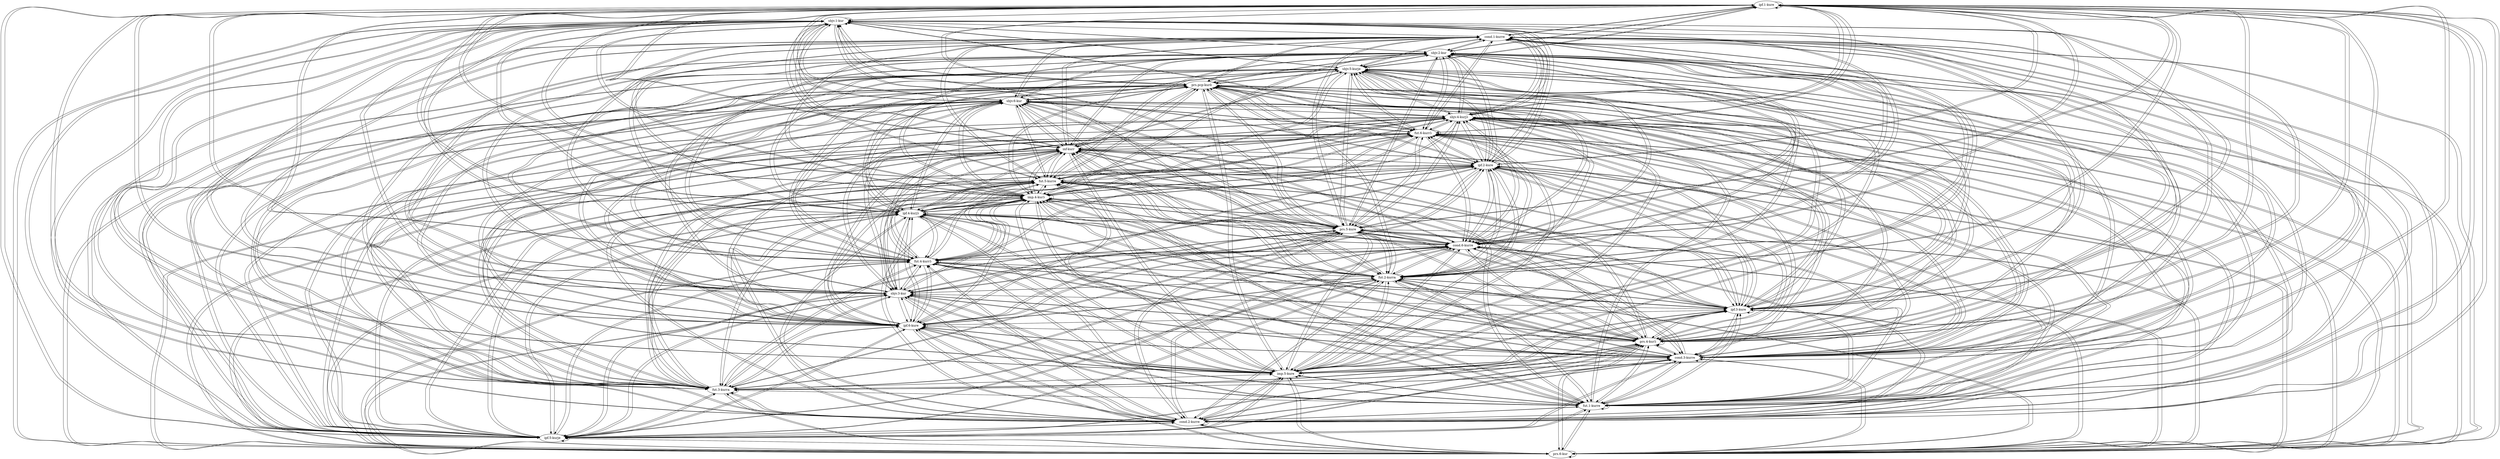 digraph  {
	node [label="\N"];
	"ipf.1-kurE"	 [cell="ipf.1",
		label="ipf.1-kure",
		tense=ipf,
		weight=1.0];
	"ipf.1-kurE" -> "ipf.1-kurE"	 [weight=1.0];
	"sbjv.1-kur"	 [cell="sbjv.1",
		label="sbjv.1-kur",
		tense=sbjv,
		weight=1.0];
	"ipf.1-kurE" -> "sbjv.1-kur"	 [weight=1.0];
	"prs.6-kur"	 [cell="prs.6",
		label="prs.6-kur",
		tense=prs,
		weight=1.0];
	"ipf.1-kurE" -> "prs.6-kur"	 [weight=1.0];
	"ipf.5-kurjE"	 [cell="ipf.5",
		label="ipf.5-kurje",
		tense=ipf,
		weight=1.0];
	"ipf.1-kurE" -> "ipf.5-kurjE"	 [weight=1.0];
	"cond.2-kurrE"	 [cell="cond.2",
		label="cond.2-kurre",
		tense=cond,
		weight=1.0];
	"ipf.1-kurE" -> "cond.2-kurrE"	 [weight=0.0];
	"fut.1-kurrE"	 [cell="fut.1",
		label="fut.1-kurre",
		tense=fut,
		weight=1.0];
	"ipf.1-kurE" -> "fut.1-kurrE"	 [weight=0.0];
	"fut.3-kurra"	 [cell="fut.3",
		label="fut.3-kurra",
		tense=fut,
		weight=1.0];
	"ipf.1-kurE" -> "fut.3-kurra"	 [weight=0.0];
	"imp.5-kurE"	 [cell="imp.5",
		label="imp.5-kure",
		tense=imp,
		weight=1.0];
	"ipf.1-kurE" -> "imp.5-kurE"	 [weight=1.0];
	"cond.3-kurrE"	 [cell="cond.3",
		label="cond.3-kurre",
		tense=cond,
		weight=1.0];
	"ipf.1-kurE" -> "cond.3-kurrE"	 [weight=0.0];
	"prs.4-kurô"	 [cell="prs.4",
		label="prs.4-kurɔ̃",
		tense=prs,
		weight=1.0];
	"ipf.1-kurE" -> "prs.4-kurô"	 [weight=1.0];
	"ipf.6-kurE"	 [cell="ipf.6",
		label="ipf.6-kure",
		tense=ipf,
		weight=1.0];
	"ipf.1-kurE" -> "ipf.6-kurE"	 [weight=1.0];
	"ipf.3-kurE"	 [cell="ipf.3",
		label="ipf.3-kure",
		tense=ipf,
		weight=1.0];
	"ipf.1-kurE" -> "ipf.3-kurE"	 [weight=1.0];
	"sbjv.3-kur"	 [cell="sbjv.3",
		label="sbjv.3-kur",
		tense=sbjv,
		weight=1.0];
	"ipf.1-kurE" -> "sbjv.3-kur"	 [weight=1.0];
	"fut.2-kurra"	 [cell="fut.2",
		label="fut.2-kurra",
		tense=fut,
		weight=1.0];
	"ipf.1-kurE" -> "fut.2-kurra"	 [weight=0.0];
	"fut.4-kurrô"	 [cell="fut.4",
		label="fut.4-kurrɔ̃",
		tense=fut,
		weight=1.0];
	"ipf.1-kurE" -> "fut.4-kurrô"	 [weight=0.0];
	"cond.6-kurrE"	 [cell="cond.6",
		label="cond.6-kurre",
		tense=cond,
		weight=1.0];
	"ipf.1-kurE" -> "cond.6-kurrE"	 [weight=0.0];
	"prs.5-kurE"	 [cell="prs.5",
		label="prs.5-kure",
		tense=prs,
		weight=1.0];
	"ipf.1-kurE" -> "prs.5-kurE"	 [weight=1.0];
	"ipf.4-kurjô"	 [cell="ipf.4",
		label="ipf.4-kurjɔ̃",
		tense=ipf,
		weight=1.0];
	"ipf.1-kurE" -> "ipf.4-kurjô"	 [weight=1.0];
	"imp.4-kurô"	 [cell="imp.4",
		label="imp.4-kurɔ̃",
		tense=imp,
		weight=1.0];
	"ipf.1-kurE" -> "imp.4-kurô"	 [weight=1.0];
	"fut.5-kurrE"	 [cell="fut.5",
		label="fut.5-kurre",
		tense=fut,
		weight=1.0];
	"ipf.1-kurE" -> "fut.5-kurrE"	 [weight=0.0];
	"ipf.2-kurE"	 [cell="ipf.2",
		label="ipf.2-kure",
		tense=ipf,
		weight=1.0];
	"ipf.1-kurE" -> "ipf.2-kurE"	 [weight=1.0];
	"inf-kurr"	 [cell=inf,
		label="inf-kurr",
		tense=inf,
		weight=1.0];
	"ipf.1-kurE" -> "inf-kurr"	 [weight=0.03];
	"fut.6-kurrô"	 [cell="fut.6",
		label="fut.6-kurrɔ̃",
		tense=fut,
		weight=1.0];
	"ipf.1-kurE" -> "fut.6-kurrô"	 [weight=0.0];
	"sbjv.4-kurjô"	 [cell="sbjv.4",
		label="sbjv.4-kurjɔ̃",
		tense=sbjv,
		weight=1.0];
	"ipf.1-kurE" -> "sbjv.4-kurjô"	 [weight=1.0];
	"sbjv.6-kur"	 [cell="sbjv.6",
		label="sbjv.6-kur",
		tense=sbjv,
		weight=1.0];
	"ipf.1-kurE" -> "sbjv.6-kur"	 [weight=1.0];
	"prs.pcp-kurâ"	 [cell="prs.pcp",
		label="prs.pcp-kurɑ̃",
		tense="prs.pcp",
		weight=1.0];
	"ipf.1-kurE" -> "prs.pcp-kurâ"	 [weight=1.0];
	"sbjv.5-kurjE"	 [cell="sbjv.5",
		label="sbjv.5-kurje",
		tense=sbjv,
		weight=1.0];
	"ipf.1-kurE" -> "sbjv.5-kurjE"	 [weight=1.0];
	"sbjv.2-kur"	 [cell="sbjv.2",
		label="sbjv.2-kur",
		tense=sbjv,
		weight=1.0];
	"ipf.1-kurE" -> "sbjv.2-kur"	 [weight=1.0];
	"cond.1-kurrE"	 [cell="cond.1",
		label="cond.1-kurre",
		tense=cond,
		weight=1.0];
	"ipf.1-kurE" -> "cond.1-kurrE"	 [weight=0.0];
	"sbjv.1-kur" -> "ipf.1-kurE"	 [weight=1.0];
	"sbjv.1-kur" -> "sbjv.1-kur"	 [weight=1.0];
	"sbjv.1-kur" -> "prs.6-kur"	 [weight=1.0];
	"sbjv.1-kur" -> "ipf.5-kurjE"	 [weight=1.0];
	"sbjv.1-kur" -> "cond.2-kurrE"	 [weight=0.0];
	"sbjv.1-kur" -> "fut.1-kurrE"	 [weight=0.0];
	"sbjv.1-kur" -> "fut.3-kurra"	 [weight=0.0];
	"sbjv.1-kur" -> "imp.5-kurE"	 [weight=1.0];
	"sbjv.1-kur" -> "cond.3-kurrE"	 [weight=0.0];
	"sbjv.1-kur" -> "prs.4-kurô"	 [weight=1.0];
	"sbjv.1-kur" -> "ipf.6-kurE"	 [weight=1.0];
	"sbjv.1-kur" -> "ipf.3-kurE"	 [weight=1.0];
	"sbjv.1-kur" -> "sbjv.3-kur"	 [weight=1.0];
	"sbjv.1-kur" -> "fut.2-kurra"	 [weight=0.0];
	"sbjv.1-kur" -> "fut.4-kurrô"	 [weight=0.0];
	"sbjv.1-kur" -> "cond.6-kurrE"	 [weight=0.0];
	"sbjv.1-kur" -> "prs.5-kurE"	 [weight=1.0];
	"sbjv.1-kur" -> "ipf.4-kurjô"	 [weight=1.0];
	"sbjv.1-kur" -> "imp.4-kurô"	 [weight=1.0];
	"sbjv.1-kur" -> "fut.5-kurrE"	 [weight=0.0];
	"sbjv.1-kur" -> "ipf.2-kurE"	 [weight=1.0];
	"sbjv.1-kur" -> "inf-kurr"	 [weight=0.03];
	"sbjv.1-kur" -> "fut.6-kurrô"	 [weight=0.0];
	"sbjv.1-kur" -> "sbjv.4-kurjô"	 [weight=1.0];
	"sbjv.1-kur" -> "sbjv.6-kur"	 [weight=1.0];
	"sbjv.1-kur" -> "prs.pcp-kurâ"	 [weight=1.0];
	"sbjv.1-kur" -> "sbjv.5-kurjE"	 [weight=1.0];
	"sbjv.1-kur" -> "sbjv.2-kur"	 [weight=1.0];
	"sbjv.1-kur" -> "cond.1-kurrE"	 [weight=0.0];
	"prs.6-kur" -> "ipf.1-kurE"	 [weight=1.0];
	"prs.6-kur" -> "sbjv.1-kur"	 [weight=1.0];
	"prs.6-kur" -> "prs.6-kur"	 [weight=1.0];
	"prs.6-kur" -> "ipf.5-kurjE"	 [weight=1.0];
	"prs.6-kur" -> "cond.2-kurrE"	 [weight=0.0];
	"prs.6-kur" -> "fut.1-kurrE"	 [weight=0.0];
	"prs.6-kur" -> "fut.3-kurra"	 [weight=0.0];
	"prs.6-kur" -> "imp.5-kurE"	 [weight=1.0];
	"prs.6-kur" -> "cond.3-kurrE"	 [weight=0.0];
	"prs.6-kur" -> "prs.4-kurô"	 [weight=1.0];
	"prs.6-kur" -> "ipf.6-kurE"	 [weight=1.0];
	"prs.6-kur" -> "ipf.3-kurE"	 [weight=1.0];
	"prs.6-kur" -> "sbjv.3-kur"	 [weight=1.0];
	"prs.6-kur" -> "fut.2-kurra"	 [weight=0.0];
	"prs.6-kur" -> "fut.4-kurrô"	 [weight=0.0];
	"prs.6-kur" -> "cond.6-kurrE"	 [weight=0.0];
	"prs.6-kur" -> "prs.5-kurE"	 [weight=1.0];
	"prs.6-kur" -> "ipf.4-kurjô"	 [weight=1.0];
	"prs.6-kur" -> "imp.4-kurô"	 [weight=1.0];
	"prs.6-kur" -> "fut.5-kurrE"	 [weight=0.0];
	"prs.6-kur" -> "ipf.2-kurE"	 [weight=1.0];
	"prs.6-kur" -> "inf-kurr"	 [weight=0.03];
	"prs.6-kur" -> "fut.6-kurrô"	 [weight=0.0];
	"prs.6-kur" -> "sbjv.4-kurjô"	 [weight=1.0];
	"prs.6-kur" -> "sbjv.6-kur"	 [weight=1.0];
	"prs.6-kur" -> "prs.pcp-kurâ"	 [weight=1.0];
	"prs.6-kur" -> "sbjv.5-kurjE"	 [weight=1.0];
	"prs.6-kur" -> "sbjv.2-kur"	 [weight=1.0];
	"prs.6-kur" -> "cond.1-kurrE"	 [weight=0.0];
	"ipf.5-kurjE" -> "ipf.1-kurE"	 [weight=0.92];
	"ipf.5-kurjE" -> "sbjv.1-kur"	 [weight=0.95];
	"ipf.5-kurjE" -> "prs.6-kur"	 [weight=0.83];
	"ipf.5-kurjE" -> "ipf.5-kurjE"	 [weight=1.0];
	"ipf.5-kurjE" -> "cond.2-kurrE"	 [weight=0.0];
	"ipf.5-kurjE" -> "fut.1-kurrE"	 [weight=0.0];
	"ipf.5-kurjE" -> "fut.3-kurra"	 [weight=0.0];
	"ipf.5-kurjE" -> "imp.5-kurE"	 [weight=0.92];
	"ipf.5-kurjE" -> "cond.3-kurrE"	 [weight=0.0];
	"ipf.5-kurjE" -> "prs.4-kurô"	 [weight=0.92];
	"ipf.5-kurjE" -> "ipf.6-kurE"	 [weight=0.92];
	"ipf.5-kurjE" -> "ipf.3-kurE"	 [weight=0.92];
	"ipf.5-kurjE" -> "sbjv.3-kur"	 [weight=0.95];
	"ipf.5-kurjE" -> "fut.2-kurra"	 [weight=0.0];
	"ipf.5-kurjE" -> "fut.4-kurrô"	 [weight=0.0];
	"ipf.5-kurjE" -> "cond.6-kurrE"	 [weight=0.0];
	"ipf.5-kurjE" -> "prs.5-kurE"	 [weight=0.92];
	"ipf.5-kurjE" -> "ipf.4-kurjô"	 [weight=1.0];
	"ipf.5-kurjE" -> "imp.4-kurô"	 [weight=0.92];
	"ipf.5-kurjE" -> "fut.5-kurrE"	 [weight=0.0];
	"ipf.5-kurjE" -> "ipf.2-kurE"	 [weight=0.92];
	"ipf.5-kurjE" -> "inf-kurr"	 [weight=0.04];
	"ipf.5-kurjE" -> "fut.6-kurrô"	 [weight=0.0];
	"ipf.5-kurjE" -> "sbjv.4-kurjô"	 [weight=1.0];
	"ipf.5-kurjE" -> "sbjv.6-kur"	 [weight=0.95];
	"ipf.5-kurjE" -> "prs.pcp-kurâ"	 [weight=0.92];
	"ipf.5-kurjE" -> "sbjv.5-kurjE"	 [weight=1.0];
	"ipf.5-kurjE" -> "sbjv.2-kur"	 [weight=0.95];
	"ipf.5-kurjE" -> "cond.1-kurrE"	 [weight=0.0];
	"cond.2-kurrE" -> "ipf.1-kurE"	 [weight=1.0];
	"cond.2-kurrE" -> "sbjv.1-kur"	 [weight=1.0];
	"cond.2-kurrE" -> "prs.6-kur"	 [weight=1.0];
	"cond.2-kurrE" -> "ipf.5-kurjE"	 [weight=1.0];
	"cond.2-kurrE" -> "cond.2-kurrE"	 [weight=1.0];
	"cond.2-kurrE" -> "fut.1-kurrE"	 [weight=1.0];
	"cond.2-kurrE" -> "fut.3-kurra"	 [weight=1.0];
	"cond.2-kurrE" -> "imp.5-kurE"	 [weight=1.0];
	"cond.2-kurrE" -> "cond.3-kurrE"	 [weight=1.0];
	"cond.2-kurrE" -> "prs.4-kurô"	 [weight=1.0];
	"cond.2-kurrE" -> "ipf.6-kurE"	 [weight=1.0];
	"cond.2-kurrE" -> "ipf.3-kurE"	 [weight=1.0];
	"cond.2-kurrE" -> "sbjv.3-kur"	 [weight=1.0];
	"cond.2-kurrE" -> "fut.2-kurra"	 [weight=1.0];
	"cond.2-kurrE" -> "fut.4-kurrô"	 [weight=1.0];
	"cond.2-kurrE" -> "cond.6-kurrE"	 [weight=1.0];
	"cond.2-kurrE" -> "prs.5-kurE"	 [weight=1.0];
	"cond.2-kurrE" -> "ipf.4-kurjô"	 [weight=1.0];
	"cond.2-kurrE" -> "imp.4-kurô"	 [weight=1.0];
	"cond.2-kurrE" -> "fut.5-kurrE"	 [weight=1.0];
	"cond.2-kurrE" -> "ipf.2-kurE"	 [weight=1.0];
	"cond.2-kurrE" -> "inf-kurr"	 [weight=1.0];
	"cond.2-kurrE" -> "fut.6-kurrô"	 [weight=1.0];
	"cond.2-kurrE" -> "sbjv.4-kurjô"	 [weight=1.0];
	"cond.2-kurrE" -> "sbjv.6-kur"	 [weight=1.0];
	"cond.2-kurrE" -> "prs.pcp-kurâ"	 [weight=1.0];
	"cond.2-kurrE" -> "sbjv.5-kurjE"	 [weight=1.0];
	"cond.2-kurrE" -> "sbjv.2-kur"	 [weight=1.0];
	"cond.2-kurrE" -> "cond.1-kurrE"	 [weight=1.0];
	"fut.1-kurrE" -> "ipf.1-kurE"	 [weight=1.0];
	"fut.1-kurrE" -> "sbjv.1-kur"	 [weight=1.0];
	"fut.1-kurrE" -> "prs.6-kur"	 [weight=1.0];
	"fut.1-kurrE" -> "ipf.5-kurjE"	 [weight=1.0];
	"fut.1-kurrE" -> "cond.2-kurrE"	 [weight=1.0];
	"fut.1-kurrE" -> "fut.1-kurrE"	 [weight=1.0];
	"fut.1-kurrE" -> "fut.3-kurra"	 [weight=1.0];
	"fut.1-kurrE" -> "imp.5-kurE"	 [weight=1.0];
	"fut.1-kurrE" -> "cond.3-kurrE"	 [weight=1.0];
	"fut.1-kurrE" -> "prs.4-kurô"	 [weight=1.0];
	"fut.1-kurrE" -> "ipf.6-kurE"	 [weight=1.0];
	"fut.1-kurrE" -> "ipf.3-kurE"	 [weight=1.0];
	"fut.1-kurrE" -> "sbjv.3-kur"	 [weight=1.0];
	"fut.1-kurrE" -> "fut.2-kurra"	 [weight=1.0];
	"fut.1-kurrE" -> "fut.4-kurrô"	 [weight=1.0];
	"fut.1-kurrE" -> "cond.6-kurrE"	 [weight=1.0];
	"fut.1-kurrE" -> "prs.5-kurE"	 [weight=1.0];
	"fut.1-kurrE" -> "ipf.4-kurjô"	 [weight=1.0];
	"fut.1-kurrE" -> "imp.4-kurô"	 [weight=1.0];
	"fut.1-kurrE" -> "fut.5-kurrE"	 [weight=1.0];
	"fut.1-kurrE" -> "ipf.2-kurE"	 [weight=1.0];
	"fut.1-kurrE" -> "inf-kurr"	 [weight=1.0];
	"fut.1-kurrE" -> "fut.6-kurrô"	 [weight=1.0];
	"fut.1-kurrE" -> "sbjv.4-kurjô"	 [weight=1.0];
	"fut.1-kurrE" -> "sbjv.6-kur"	 [weight=1.0];
	"fut.1-kurrE" -> "prs.pcp-kurâ"	 [weight=1.0];
	"fut.1-kurrE" -> "sbjv.5-kurjE"	 [weight=1.0];
	"fut.1-kurrE" -> "sbjv.2-kur"	 [weight=1.0];
	"fut.1-kurrE" -> "cond.1-kurrE"	 [weight=1.0];
	"fut.3-kurra" -> "ipf.1-kurE"	 [weight=1.0];
	"fut.3-kurra" -> "sbjv.1-kur"	 [weight=1.0];
	"fut.3-kurra" -> "prs.6-kur"	 [weight=1.0];
	"fut.3-kurra" -> "ipf.5-kurjE"	 [weight=1.0];
	"fut.3-kurra" -> "cond.2-kurrE"	 [weight=1.0];
	"fut.3-kurra" -> "fut.1-kurrE"	 [weight=1.0];
	"fut.3-kurra" -> "fut.3-kurra"	 [weight=1.0];
	"fut.3-kurra" -> "imp.5-kurE"	 [weight=1.0];
	"fut.3-kurra" -> "cond.3-kurrE"	 [weight=1.0];
	"fut.3-kurra" -> "prs.4-kurô"	 [weight=1.0];
	"fut.3-kurra" -> "ipf.6-kurE"	 [weight=1.0];
	"fut.3-kurra" -> "ipf.3-kurE"	 [weight=1.0];
	"fut.3-kurra" -> "sbjv.3-kur"	 [weight=1.0];
	"fut.3-kurra" -> "fut.2-kurra"	 [weight=1.0];
	"fut.3-kurra" -> "fut.4-kurrô"	 [weight=1.0];
	"fut.3-kurra" -> "cond.6-kurrE"	 [weight=1.0];
	"fut.3-kurra" -> "prs.5-kurE"	 [weight=1.0];
	"fut.3-kurra" -> "ipf.4-kurjô"	 [weight=1.0];
	"fut.3-kurra" -> "imp.4-kurô"	 [weight=1.0];
	"fut.3-kurra" -> "fut.5-kurrE"	 [weight=1.0];
	"fut.3-kurra" -> "ipf.2-kurE"	 [weight=1.0];
	"fut.3-kurra" -> "inf-kurr"	 [weight=1.0];
	"fut.3-kurra" -> "fut.6-kurrô"	 [weight=1.0];
	"fut.3-kurra" -> "sbjv.4-kurjô"	 [weight=1.0];
	"fut.3-kurra" -> "sbjv.6-kur"	 [weight=1.0];
	"fut.3-kurra" -> "prs.pcp-kurâ"	 [weight=1.0];
	"fut.3-kurra" -> "sbjv.5-kurjE"	 [weight=1.0];
	"fut.3-kurra" -> "sbjv.2-kur"	 [weight=1.0];
	"fut.3-kurra" -> "cond.1-kurrE"	 [weight=1.0];
	"imp.5-kurE" -> "ipf.1-kurE"	 [weight=1.0];
	"imp.5-kurE" -> "sbjv.1-kur"	 [weight=1.0];
	"imp.5-kurE" -> "prs.6-kur"	 [weight=1.0];
	"imp.5-kurE" -> "ipf.5-kurjE"	 [weight=1.0];
	"imp.5-kurE" -> "cond.2-kurrE"	 [weight=0.0];
	"imp.5-kurE" -> "fut.1-kurrE"	 [weight=0.0];
	"imp.5-kurE" -> "fut.3-kurra"	 [weight=0.0];
	"imp.5-kurE" -> "imp.5-kurE"	 [weight=1.0];
	"imp.5-kurE" -> "cond.3-kurrE"	 [weight=0.0];
	"imp.5-kurE" -> "prs.4-kurô"	 [weight=1.0];
	"imp.5-kurE" -> "ipf.6-kurE"	 [weight=1.0];
	"imp.5-kurE" -> "ipf.3-kurE"	 [weight=1.0];
	"imp.5-kurE" -> "sbjv.3-kur"	 [weight=1.0];
	"imp.5-kurE" -> "fut.2-kurra"	 [weight=0.0];
	"imp.5-kurE" -> "fut.4-kurrô"	 [weight=0.0];
	"imp.5-kurE" -> "cond.6-kurrE"	 [weight=0.0];
	"imp.5-kurE" -> "prs.5-kurE"	 [weight=1.0];
	"imp.5-kurE" -> "ipf.4-kurjô"	 [weight=1.0];
	"imp.5-kurE" -> "imp.4-kurô"	 [weight=1.0];
	"imp.5-kurE" -> "fut.5-kurrE"	 [weight=0.0];
	"imp.5-kurE" -> "ipf.2-kurE"	 [weight=1.0];
	"imp.5-kurE" -> "inf-kurr"	 [weight=0.04];
	"imp.5-kurE" -> "fut.6-kurrô"	 [weight=0.0];
	"imp.5-kurE" -> "sbjv.4-kurjô"	 [weight=1.0];
	"imp.5-kurE" -> "sbjv.6-kur"	 [weight=1.0];
	"imp.5-kurE" -> "prs.pcp-kurâ"	 [weight=1.0];
	"imp.5-kurE" -> "sbjv.5-kurjE"	 [weight=1.0];
	"imp.5-kurE" -> "sbjv.2-kur"	 [weight=1.0];
	"imp.5-kurE" -> "cond.1-kurrE"	 [weight=0.0];
	"cond.3-kurrE" -> "ipf.1-kurE"	 [weight=1.0];
	"cond.3-kurrE" -> "sbjv.1-kur"	 [weight=1.0];
	"cond.3-kurrE" -> "prs.6-kur"	 [weight=1.0];
	"cond.3-kurrE" -> "ipf.5-kurjE"	 [weight=1.0];
	"cond.3-kurrE" -> "cond.2-kurrE"	 [weight=1.0];
	"cond.3-kurrE" -> "fut.1-kurrE"	 [weight=1.0];
	"cond.3-kurrE" -> "fut.3-kurra"	 [weight=1.0];
	"cond.3-kurrE" -> "imp.5-kurE"	 [weight=1.0];
	"cond.3-kurrE" -> "cond.3-kurrE"	 [weight=1.0];
	"cond.3-kurrE" -> "prs.4-kurô"	 [weight=1.0];
	"cond.3-kurrE" -> "ipf.6-kurE"	 [weight=1.0];
	"cond.3-kurrE" -> "ipf.3-kurE"	 [weight=1.0];
	"cond.3-kurrE" -> "sbjv.3-kur"	 [weight=1.0];
	"cond.3-kurrE" -> "fut.2-kurra"	 [weight=1.0];
	"cond.3-kurrE" -> "fut.4-kurrô"	 [weight=1.0];
	"cond.3-kurrE" -> "cond.6-kurrE"	 [weight=1.0];
	"cond.3-kurrE" -> "prs.5-kurE"	 [weight=1.0];
	"cond.3-kurrE" -> "ipf.4-kurjô"	 [weight=1.0];
	"cond.3-kurrE" -> "imp.4-kurô"	 [weight=1.0];
	"cond.3-kurrE" -> "fut.5-kurrE"	 [weight=1.0];
	"cond.3-kurrE" -> "ipf.2-kurE"	 [weight=1.0];
	"cond.3-kurrE" -> "inf-kurr"	 [weight=1.0];
	"cond.3-kurrE" -> "fut.6-kurrô"	 [weight=1.0];
	"cond.3-kurrE" -> "sbjv.4-kurjô"	 [weight=1.0];
	"cond.3-kurrE" -> "sbjv.6-kur"	 [weight=1.0];
	"cond.3-kurrE" -> "prs.pcp-kurâ"	 [weight=1.0];
	"cond.3-kurrE" -> "sbjv.5-kurjE"	 [weight=1.0];
	"cond.3-kurrE" -> "sbjv.2-kur"	 [weight=1.0];
	"cond.3-kurrE" -> "cond.1-kurrE"	 [weight=1.0];
	"prs.4-kurô" -> "ipf.1-kurE"	 [weight=1.0];
	"prs.4-kurô" -> "sbjv.1-kur"	 [weight=1.0];
	"prs.4-kurô" -> "prs.6-kur"	 [weight=1.0];
	"prs.4-kurô" -> "ipf.5-kurjE"	 [weight=1.0];
	"prs.4-kurô" -> "cond.2-kurrE"	 [weight=0.0];
	"prs.4-kurô" -> "fut.1-kurrE"	 [weight=0.0];
	"prs.4-kurô" -> "fut.3-kurra"	 [weight=0.0];
	"prs.4-kurô" -> "imp.5-kurE"	 [weight=1.0];
	"prs.4-kurô" -> "cond.3-kurrE"	 [weight=0.0];
	"prs.4-kurô" -> "prs.4-kurô"	 [weight=1.0];
	"prs.4-kurô" -> "ipf.6-kurE"	 [weight=1.0];
	"prs.4-kurô" -> "ipf.3-kurE"	 [weight=1.0];
	"prs.4-kurô" -> "sbjv.3-kur"	 [weight=1.0];
	"prs.4-kurô" -> "fut.2-kurra"	 [weight=0.0];
	"prs.4-kurô" -> "fut.4-kurrô"	 [weight=0.0];
	"prs.4-kurô" -> "cond.6-kurrE"	 [weight=0.0];
	"prs.4-kurô" -> "prs.5-kurE"	 [weight=1.0];
	"prs.4-kurô" -> "ipf.4-kurjô"	 [weight=1.0];
	"prs.4-kurô" -> "imp.4-kurô"	 [weight=1.0];
	"prs.4-kurô" -> "fut.5-kurrE"	 [weight=0.0];
	"prs.4-kurô" -> "ipf.2-kurE"	 [weight=1.0];
	"prs.4-kurô" -> "inf-kurr"	 [weight=0.04];
	"prs.4-kurô" -> "fut.6-kurrô"	 [weight=0.0];
	"prs.4-kurô" -> "sbjv.4-kurjô"	 [weight=1.0];
	"prs.4-kurô" -> "sbjv.6-kur"	 [weight=1.0];
	"prs.4-kurô" -> "prs.pcp-kurâ"	 [weight=1.0];
	"prs.4-kurô" -> "sbjv.5-kurjE"	 [weight=1.0];
	"prs.4-kurô" -> "sbjv.2-kur"	 [weight=1.0];
	"prs.4-kurô" -> "cond.1-kurrE"	 [weight=0.0];
	"ipf.6-kurE" -> "ipf.1-kurE"	 [weight=1.0];
	"ipf.6-kurE" -> "sbjv.1-kur"	 [weight=1.0];
	"ipf.6-kurE" -> "prs.6-kur"	 [weight=1.0];
	"ipf.6-kurE" -> "ipf.5-kurjE"	 [weight=1.0];
	"ipf.6-kurE" -> "cond.2-kurrE"	 [weight=0.0];
	"ipf.6-kurE" -> "fut.1-kurrE"	 [weight=0.0];
	"ipf.6-kurE" -> "fut.3-kurra"	 [weight=0.0];
	"ipf.6-kurE" -> "imp.5-kurE"	 [weight=1.0];
	"ipf.6-kurE" -> "cond.3-kurrE"	 [weight=0.0];
	"ipf.6-kurE" -> "prs.4-kurô"	 [weight=1.0];
	"ipf.6-kurE" -> "ipf.6-kurE"	 [weight=1.0];
	"ipf.6-kurE" -> "ipf.3-kurE"	 [weight=1.0];
	"ipf.6-kurE" -> "sbjv.3-kur"	 [weight=1.0];
	"ipf.6-kurE" -> "fut.2-kurra"	 [weight=0.0];
	"ipf.6-kurE" -> "fut.4-kurrô"	 [weight=0.0];
	"ipf.6-kurE" -> "cond.6-kurrE"	 [weight=0.0];
	"ipf.6-kurE" -> "prs.5-kurE"	 [weight=1.0];
	"ipf.6-kurE" -> "ipf.4-kurjô"	 [weight=1.0];
	"ipf.6-kurE" -> "imp.4-kurô"	 [weight=1.0];
	"ipf.6-kurE" -> "fut.5-kurrE"	 [weight=0.0];
	"ipf.6-kurE" -> "ipf.2-kurE"	 [weight=1.0];
	"ipf.6-kurE" -> "inf-kurr"	 [weight=0.03];
	"ipf.6-kurE" -> "fut.6-kurrô"	 [weight=0.0];
	"ipf.6-kurE" -> "sbjv.4-kurjô"	 [weight=1.0];
	"ipf.6-kurE" -> "sbjv.6-kur"	 [weight=1.0];
	"ipf.6-kurE" -> "prs.pcp-kurâ"	 [weight=1.0];
	"ipf.6-kurE" -> "sbjv.5-kurjE"	 [weight=1.0];
	"ipf.6-kurE" -> "sbjv.2-kur"	 [weight=1.0];
	"ipf.6-kurE" -> "cond.1-kurrE"	 [weight=0.0];
	"ipf.3-kurE" -> "ipf.1-kurE"	 [weight=1.0];
	"ipf.3-kurE" -> "sbjv.1-kur"	 [weight=1.0];
	"ipf.3-kurE" -> "prs.6-kur"	 [weight=1.0];
	"ipf.3-kurE" -> "ipf.5-kurjE"	 [weight=1.0];
	"ipf.3-kurE" -> "cond.2-kurrE"	 [weight=0.0];
	"ipf.3-kurE" -> "fut.1-kurrE"	 [weight=0.0];
	"ipf.3-kurE" -> "fut.3-kurra"	 [weight=0.0];
	"ipf.3-kurE" -> "imp.5-kurE"	 [weight=1.0];
	"ipf.3-kurE" -> "cond.3-kurrE"	 [weight=0.0];
	"ipf.3-kurE" -> "prs.4-kurô"	 [weight=1.0];
	"ipf.3-kurE" -> "ipf.6-kurE"	 [weight=1.0];
	"ipf.3-kurE" -> "ipf.3-kurE"	 [weight=1.0];
	"ipf.3-kurE" -> "sbjv.3-kur"	 [weight=1.0];
	"ipf.3-kurE" -> "fut.2-kurra"	 [weight=0.0];
	"ipf.3-kurE" -> "fut.4-kurrô"	 [weight=0.0];
	"ipf.3-kurE" -> "cond.6-kurrE"	 [weight=0.0];
	"ipf.3-kurE" -> "prs.5-kurE"	 [weight=1.0];
	"ipf.3-kurE" -> "ipf.4-kurjô"	 [weight=1.0];
	"ipf.3-kurE" -> "imp.4-kurô"	 [weight=1.0];
	"ipf.3-kurE" -> "fut.5-kurrE"	 [weight=0.0];
	"ipf.3-kurE" -> "ipf.2-kurE"	 [weight=1.0];
	"ipf.3-kurE" -> "inf-kurr"	 [weight=0.03];
	"ipf.3-kurE" -> "fut.6-kurrô"	 [weight=0.0];
	"ipf.3-kurE" -> "sbjv.4-kurjô"	 [weight=1.0];
	"ipf.3-kurE" -> "sbjv.6-kur"	 [weight=1.0];
	"ipf.3-kurE" -> "prs.pcp-kurâ"	 [weight=1.0];
	"ipf.3-kurE" -> "sbjv.5-kurjE"	 [weight=1.0];
	"ipf.3-kurE" -> "sbjv.2-kur"	 [weight=1.0];
	"ipf.3-kurE" -> "cond.1-kurrE"	 [weight=0.0];
	"sbjv.3-kur" -> "ipf.1-kurE"	 [weight=1.0];
	"sbjv.3-kur" -> "sbjv.1-kur"	 [weight=1.0];
	"sbjv.3-kur" -> "prs.6-kur"	 [weight=1.0];
	"sbjv.3-kur" -> "ipf.5-kurjE"	 [weight=1.0];
	"sbjv.3-kur" -> "cond.2-kurrE"	 [weight=0.0];
	"sbjv.3-kur" -> "fut.1-kurrE"	 [weight=0.0];
	"sbjv.3-kur" -> "fut.3-kurra"	 [weight=0.0];
	"sbjv.3-kur" -> "imp.5-kurE"	 [weight=1.0];
	"sbjv.3-kur" -> "cond.3-kurrE"	 [weight=0.0];
	"sbjv.3-kur" -> "prs.4-kurô"	 [weight=1.0];
	"sbjv.3-kur" -> "ipf.6-kurE"	 [weight=1.0];
	"sbjv.3-kur" -> "ipf.3-kurE"	 [weight=1.0];
	"sbjv.3-kur" -> "sbjv.3-kur"	 [weight=1.0];
	"sbjv.3-kur" -> "fut.2-kurra"	 [weight=0.0];
	"sbjv.3-kur" -> "fut.4-kurrô"	 [weight=0.0];
	"sbjv.3-kur" -> "cond.6-kurrE"	 [weight=0.0];
	"sbjv.3-kur" -> "prs.5-kurE"	 [weight=1.0];
	"sbjv.3-kur" -> "ipf.4-kurjô"	 [weight=1.0];
	"sbjv.3-kur" -> "imp.4-kurô"	 [weight=1.0];
	"sbjv.3-kur" -> "fut.5-kurrE"	 [weight=0.0];
	"sbjv.3-kur" -> "ipf.2-kurE"	 [weight=1.0];
	"sbjv.3-kur" -> "inf-kurr"	 [weight=0.03];
	"sbjv.3-kur" -> "fut.6-kurrô"	 [weight=0.0];
	"sbjv.3-kur" -> "sbjv.4-kurjô"	 [weight=1.0];
	"sbjv.3-kur" -> "sbjv.6-kur"	 [weight=1.0];
	"sbjv.3-kur" -> "prs.pcp-kurâ"	 [weight=1.0];
	"sbjv.3-kur" -> "sbjv.5-kurjE"	 [weight=1.0];
	"sbjv.3-kur" -> "sbjv.2-kur"	 [weight=1.0];
	"sbjv.3-kur" -> "cond.1-kurrE"	 [weight=0.0];
	"fut.2-kurra" -> "ipf.1-kurE"	 [weight=1.0];
	"fut.2-kurra" -> "sbjv.1-kur"	 [weight=1.0];
	"fut.2-kurra" -> "prs.6-kur"	 [weight=1.0];
	"fut.2-kurra" -> "ipf.5-kurjE"	 [weight=1.0];
	"fut.2-kurra" -> "cond.2-kurrE"	 [weight=1.0];
	"fut.2-kurra" -> "fut.1-kurrE"	 [weight=1.0];
	"fut.2-kurra" -> "fut.3-kurra"	 [weight=1.0];
	"fut.2-kurra" -> "imp.5-kurE"	 [weight=1.0];
	"fut.2-kurra" -> "cond.3-kurrE"	 [weight=1.0];
	"fut.2-kurra" -> "prs.4-kurô"	 [weight=1.0];
	"fut.2-kurra" -> "ipf.6-kurE"	 [weight=1.0];
	"fut.2-kurra" -> "ipf.3-kurE"	 [weight=1.0];
	"fut.2-kurra" -> "sbjv.3-kur"	 [weight=1.0];
	"fut.2-kurra" -> "fut.2-kurra"	 [weight=1.0];
	"fut.2-kurra" -> "fut.4-kurrô"	 [weight=1.0];
	"fut.2-kurra" -> "cond.6-kurrE"	 [weight=1.0];
	"fut.2-kurra" -> "prs.5-kurE"	 [weight=1.0];
	"fut.2-kurra" -> "ipf.4-kurjô"	 [weight=1.0];
	"fut.2-kurra" -> "imp.4-kurô"	 [weight=1.0];
	"fut.2-kurra" -> "fut.5-kurrE"	 [weight=1.0];
	"fut.2-kurra" -> "ipf.2-kurE"	 [weight=1.0];
	"fut.2-kurra" -> "inf-kurr"	 [weight=1.0];
	"fut.2-kurra" -> "fut.6-kurrô"	 [weight=1.0];
	"fut.2-kurra" -> "sbjv.4-kurjô"	 [weight=1.0];
	"fut.2-kurra" -> "sbjv.6-kur"	 [weight=1.0];
	"fut.2-kurra" -> "prs.pcp-kurâ"	 [weight=1.0];
	"fut.2-kurra" -> "sbjv.5-kurjE"	 [weight=1.0];
	"fut.2-kurra" -> "sbjv.2-kur"	 [weight=1.0];
	"fut.2-kurra" -> "cond.1-kurrE"	 [weight=1.0];
	"fut.4-kurrô" -> "ipf.1-kurE"	 [weight=1.0];
	"fut.4-kurrô" -> "sbjv.1-kur"	 [weight=1.0];
	"fut.4-kurrô" -> "prs.6-kur"	 [weight=1.0];
	"fut.4-kurrô" -> "ipf.5-kurjE"	 [weight=1.0];
	"fut.4-kurrô" -> "cond.2-kurrE"	 [weight=1.0];
	"fut.4-kurrô" -> "fut.1-kurrE"	 [weight=1.0];
	"fut.4-kurrô" -> "fut.3-kurra"	 [weight=1.0];
	"fut.4-kurrô" -> "imp.5-kurE"	 [weight=1.0];
	"fut.4-kurrô" -> "cond.3-kurrE"	 [weight=1.0];
	"fut.4-kurrô" -> "prs.4-kurô"	 [weight=1.0];
	"fut.4-kurrô" -> "ipf.6-kurE"	 [weight=1.0];
	"fut.4-kurrô" -> "ipf.3-kurE"	 [weight=1.0];
	"fut.4-kurrô" -> "sbjv.3-kur"	 [weight=1.0];
	"fut.4-kurrô" -> "fut.2-kurra"	 [weight=1.0];
	"fut.4-kurrô" -> "fut.4-kurrô"	 [weight=1.0];
	"fut.4-kurrô" -> "cond.6-kurrE"	 [weight=1.0];
	"fut.4-kurrô" -> "prs.5-kurE"	 [weight=1.0];
	"fut.4-kurrô" -> "ipf.4-kurjô"	 [weight=1.0];
	"fut.4-kurrô" -> "imp.4-kurô"	 [weight=1.0];
	"fut.4-kurrô" -> "fut.5-kurrE"	 [weight=1.0];
	"fut.4-kurrô" -> "ipf.2-kurE"	 [weight=1.0];
	"fut.4-kurrô" -> "inf-kurr"	 [weight=1.0];
	"fut.4-kurrô" -> "fut.6-kurrô"	 [weight=1.0];
	"fut.4-kurrô" -> "sbjv.4-kurjô"	 [weight=1.0];
	"fut.4-kurrô" -> "sbjv.6-kur"	 [weight=1.0];
	"fut.4-kurrô" -> "prs.pcp-kurâ"	 [weight=1.0];
	"fut.4-kurrô" -> "sbjv.5-kurjE"	 [weight=1.0];
	"fut.4-kurrô" -> "sbjv.2-kur"	 [weight=1.0];
	"fut.4-kurrô" -> "cond.1-kurrE"	 [weight=1.0];
	"cond.6-kurrE" -> "ipf.1-kurE"	 [weight=1.0];
	"cond.6-kurrE" -> "sbjv.1-kur"	 [weight=1.0];
	"cond.6-kurrE" -> "prs.6-kur"	 [weight=1.0];
	"cond.6-kurrE" -> "ipf.5-kurjE"	 [weight=1.0];
	"cond.6-kurrE" -> "cond.2-kurrE"	 [weight=1.0];
	"cond.6-kurrE" -> "fut.1-kurrE"	 [weight=1.0];
	"cond.6-kurrE" -> "fut.3-kurra"	 [weight=1.0];
	"cond.6-kurrE" -> "imp.5-kurE"	 [weight=1.0];
	"cond.6-kurrE" -> "cond.3-kurrE"	 [weight=1.0];
	"cond.6-kurrE" -> "prs.4-kurô"	 [weight=1.0];
	"cond.6-kurrE" -> "ipf.6-kurE"	 [weight=1.0];
	"cond.6-kurrE" -> "ipf.3-kurE"	 [weight=1.0];
	"cond.6-kurrE" -> "sbjv.3-kur"	 [weight=1.0];
	"cond.6-kurrE" -> "fut.2-kurra"	 [weight=1.0];
	"cond.6-kurrE" -> "fut.4-kurrô"	 [weight=1.0];
	"cond.6-kurrE" -> "cond.6-kurrE"	 [weight=1.0];
	"cond.6-kurrE" -> "prs.5-kurE"	 [weight=1.0];
	"cond.6-kurrE" -> "ipf.4-kurjô"	 [weight=1.0];
	"cond.6-kurrE" -> "imp.4-kurô"	 [weight=1.0];
	"cond.6-kurrE" -> "fut.5-kurrE"	 [weight=1.0];
	"cond.6-kurrE" -> "ipf.2-kurE"	 [weight=1.0];
	"cond.6-kurrE" -> "inf-kurr"	 [weight=1.0];
	"cond.6-kurrE" -> "fut.6-kurrô"	 [weight=1.0];
	"cond.6-kurrE" -> "sbjv.4-kurjô"	 [weight=1.0];
	"cond.6-kurrE" -> "sbjv.6-kur"	 [weight=1.0];
	"cond.6-kurrE" -> "prs.pcp-kurâ"	 [weight=1.0];
	"cond.6-kurrE" -> "sbjv.5-kurjE"	 [weight=1.0];
	"cond.6-kurrE" -> "sbjv.2-kur"	 [weight=1.0];
	"cond.6-kurrE" -> "cond.1-kurrE"	 [weight=1.0];
	"prs.5-kurE" -> "ipf.1-kurE"	 [weight=1.0];
	"prs.5-kurE" -> "sbjv.1-kur"	 [weight=1.0];
	"prs.5-kurE" -> "prs.6-kur"	 [weight=1.0];
	"prs.5-kurE" -> "ipf.5-kurjE"	 [weight=1.0];
	"prs.5-kurE" -> "cond.2-kurrE"	 [weight=0.0];
	"prs.5-kurE" -> "fut.1-kurrE"	 [weight=0.0];
	"prs.5-kurE" -> "fut.3-kurra"	 [weight=0.0];
	"prs.5-kurE" -> "imp.5-kurE"	 [weight=1.0];
	"prs.5-kurE" -> "cond.3-kurrE"	 [weight=0.0];
	"prs.5-kurE" -> "prs.4-kurô"	 [weight=1.0];
	"prs.5-kurE" -> "ipf.6-kurE"	 [weight=1.0];
	"prs.5-kurE" -> "ipf.3-kurE"	 [weight=1.0];
	"prs.5-kurE" -> "sbjv.3-kur"	 [weight=1.0];
	"prs.5-kurE" -> "fut.2-kurra"	 [weight=0.0];
	"prs.5-kurE" -> "fut.4-kurrô"	 [weight=0.0];
	"prs.5-kurE" -> "cond.6-kurrE"	 [weight=0.0];
	"prs.5-kurE" -> "prs.5-kurE"	 [weight=1.0];
	"prs.5-kurE" -> "ipf.4-kurjô"	 [weight=1.0];
	"prs.5-kurE" -> "imp.4-kurô"	 [weight=1.0];
	"prs.5-kurE" -> "fut.5-kurrE"	 [weight=0.0];
	"prs.5-kurE" -> "ipf.2-kurE"	 [weight=1.0];
	"prs.5-kurE" -> "inf-kurr"	 [weight=0.04];
	"prs.5-kurE" -> "fut.6-kurrô"	 [weight=0.0];
	"prs.5-kurE" -> "sbjv.4-kurjô"	 [weight=1.0];
	"prs.5-kurE" -> "sbjv.6-kur"	 [weight=1.0];
	"prs.5-kurE" -> "prs.pcp-kurâ"	 [weight=1.0];
	"prs.5-kurE" -> "sbjv.5-kurjE"	 [weight=1.0];
	"prs.5-kurE" -> "sbjv.2-kur"	 [weight=1.0];
	"prs.5-kurE" -> "cond.1-kurrE"	 [weight=0.0];
	"ipf.4-kurjô" -> "ipf.1-kurE"	 [weight=0.92];
	"ipf.4-kurjô" -> "sbjv.1-kur"	 [weight=0.95];
	"ipf.4-kurjô" -> "prs.6-kur"	 [weight=0.83];
	"ipf.4-kurjô" -> "ipf.5-kurjE"	 [weight=1.0];
	"ipf.4-kurjô" -> "cond.2-kurrE"	 [weight=0.0];
	"ipf.4-kurjô" -> "fut.1-kurrE"	 [weight=0.0];
	"ipf.4-kurjô" -> "fut.3-kurra"	 [weight=0.0];
	"ipf.4-kurjô" -> "imp.5-kurE"	 [weight=0.92];
	"ipf.4-kurjô" -> "cond.3-kurrE"	 [weight=0.0];
	"ipf.4-kurjô" -> "prs.4-kurô"	 [weight=0.92];
	"ipf.4-kurjô" -> "ipf.6-kurE"	 [weight=0.92];
	"ipf.4-kurjô" -> "ipf.3-kurE"	 [weight=0.92];
	"ipf.4-kurjô" -> "sbjv.3-kur"	 [weight=0.95];
	"ipf.4-kurjô" -> "fut.2-kurra"	 [weight=0.0];
	"ipf.4-kurjô" -> "fut.4-kurrô"	 [weight=0.0];
	"ipf.4-kurjô" -> "cond.6-kurrE"	 [weight=0.0];
	"ipf.4-kurjô" -> "prs.5-kurE"	 [weight=0.92];
	"ipf.4-kurjô" -> "ipf.4-kurjô"	 [weight=1.0];
	"ipf.4-kurjô" -> "imp.4-kurô"	 [weight=0.92];
	"ipf.4-kurjô" -> "fut.5-kurrE"	 [weight=0.0];
	"ipf.4-kurjô" -> "ipf.2-kurE"	 [weight=0.92];
	"ipf.4-kurjô" -> "inf-kurr"	 [weight=0.04];
	"ipf.4-kurjô" -> "fut.6-kurrô"	 [weight=0.0];
	"ipf.4-kurjô" -> "sbjv.4-kurjô"	 [weight=1.0];
	"ipf.4-kurjô" -> "sbjv.6-kur"	 [weight=0.95];
	"ipf.4-kurjô" -> "prs.pcp-kurâ"	 [weight=0.92];
	"ipf.4-kurjô" -> "sbjv.5-kurjE"	 [weight=1.0];
	"ipf.4-kurjô" -> "sbjv.2-kur"	 [weight=0.95];
	"ipf.4-kurjô" -> "cond.1-kurrE"	 [weight=0.0];
	"imp.4-kurô" -> "ipf.1-kurE"	 [weight=1.0];
	"imp.4-kurô" -> "sbjv.1-kur"	 [weight=1.0];
	"imp.4-kurô" -> "prs.6-kur"	 [weight=1.0];
	"imp.4-kurô" -> "ipf.5-kurjE"	 [weight=1.0];
	"imp.4-kurô" -> "cond.2-kurrE"	 [weight=0.0];
	"imp.4-kurô" -> "fut.1-kurrE"	 [weight=0.0];
	"imp.4-kurô" -> "fut.3-kurra"	 [weight=0.0];
	"imp.4-kurô" -> "imp.5-kurE"	 [weight=1.0];
	"imp.4-kurô" -> "cond.3-kurrE"	 [weight=0.0];
	"imp.4-kurô" -> "prs.4-kurô"	 [weight=1.0];
	"imp.4-kurô" -> "ipf.6-kurE"	 [weight=1.0];
	"imp.4-kurô" -> "ipf.3-kurE"	 [weight=1.0];
	"imp.4-kurô" -> "sbjv.3-kur"	 [weight=1.0];
	"imp.4-kurô" -> "fut.2-kurra"	 [weight=0.0];
	"imp.4-kurô" -> "fut.4-kurrô"	 [weight=0.0];
	"imp.4-kurô" -> "cond.6-kurrE"	 [weight=0.0];
	"imp.4-kurô" -> "prs.5-kurE"	 [weight=1.0];
	"imp.4-kurô" -> "ipf.4-kurjô"	 [weight=1.0];
	"imp.4-kurô" -> "imp.4-kurô"	 [weight=1.0];
	"imp.4-kurô" -> "fut.5-kurrE"	 [weight=0.0];
	"imp.4-kurô" -> "ipf.2-kurE"	 [weight=1.0];
	"imp.4-kurô" -> "inf-kurr"	 [weight=0.04];
	"imp.4-kurô" -> "fut.6-kurrô"	 [weight=0.0];
	"imp.4-kurô" -> "sbjv.4-kurjô"	 [weight=1.0];
	"imp.4-kurô" -> "sbjv.6-kur"	 [weight=1.0];
	"imp.4-kurô" -> "prs.pcp-kurâ"	 [weight=1.0];
	"imp.4-kurô" -> "sbjv.5-kurjE"	 [weight=1.0];
	"imp.4-kurô" -> "sbjv.2-kur"	 [weight=1.0];
	"imp.4-kurô" -> "cond.1-kurrE"	 [weight=0.0];
	"fut.5-kurrE" -> "ipf.1-kurE"	 [weight=1.0];
	"fut.5-kurrE" -> "sbjv.1-kur"	 [weight=1.0];
	"fut.5-kurrE" -> "prs.6-kur"	 [weight=1.0];
	"fut.5-kurrE" -> "ipf.5-kurjE"	 [weight=1.0];
	"fut.5-kurrE" -> "cond.2-kurrE"	 [weight=1.0];
	"fut.5-kurrE" -> "fut.1-kurrE"	 [weight=1.0];
	"fut.5-kurrE" -> "fut.3-kurra"	 [weight=1.0];
	"fut.5-kurrE" -> "imp.5-kurE"	 [weight=1.0];
	"fut.5-kurrE" -> "cond.3-kurrE"	 [weight=1.0];
	"fut.5-kurrE" -> "prs.4-kurô"	 [weight=1.0];
	"fut.5-kurrE" -> "ipf.6-kurE"	 [weight=1.0];
	"fut.5-kurrE" -> "ipf.3-kurE"	 [weight=1.0];
	"fut.5-kurrE" -> "sbjv.3-kur"	 [weight=1.0];
	"fut.5-kurrE" -> "fut.2-kurra"	 [weight=1.0];
	"fut.5-kurrE" -> "fut.4-kurrô"	 [weight=1.0];
	"fut.5-kurrE" -> "cond.6-kurrE"	 [weight=1.0];
	"fut.5-kurrE" -> "prs.5-kurE"	 [weight=1.0];
	"fut.5-kurrE" -> "ipf.4-kurjô"	 [weight=1.0];
	"fut.5-kurrE" -> "imp.4-kurô"	 [weight=1.0];
	"fut.5-kurrE" -> "fut.5-kurrE"	 [weight=1.0];
	"fut.5-kurrE" -> "ipf.2-kurE"	 [weight=1.0];
	"fut.5-kurrE" -> "inf-kurr"	 [weight=1.0];
	"fut.5-kurrE" -> "fut.6-kurrô"	 [weight=1.0];
	"fut.5-kurrE" -> "sbjv.4-kurjô"	 [weight=1.0];
	"fut.5-kurrE" -> "sbjv.6-kur"	 [weight=1.0];
	"fut.5-kurrE" -> "prs.pcp-kurâ"	 [weight=1.0];
	"fut.5-kurrE" -> "sbjv.5-kurjE"	 [weight=1.0];
	"fut.5-kurrE" -> "sbjv.2-kur"	 [weight=1.0];
	"fut.5-kurrE" -> "cond.1-kurrE"	 [weight=1.0];
	"ipf.2-kurE" -> "ipf.1-kurE"	 [weight=1.0];
	"ipf.2-kurE" -> "sbjv.1-kur"	 [weight=1.0];
	"ipf.2-kurE" -> "prs.6-kur"	 [weight=1.0];
	"ipf.2-kurE" -> "ipf.5-kurjE"	 [weight=1.0];
	"ipf.2-kurE" -> "cond.2-kurrE"	 [weight=0.0];
	"ipf.2-kurE" -> "fut.1-kurrE"	 [weight=0.0];
	"ipf.2-kurE" -> "fut.3-kurra"	 [weight=0.0];
	"ipf.2-kurE" -> "imp.5-kurE"	 [weight=1.0];
	"ipf.2-kurE" -> "cond.3-kurrE"	 [weight=0.0];
	"ipf.2-kurE" -> "prs.4-kurô"	 [weight=1.0];
	"ipf.2-kurE" -> "ipf.6-kurE"	 [weight=1.0];
	"ipf.2-kurE" -> "ipf.3-kurE"	 [weight=1.0];
	"ipf.2-kurE" -> "sbjv.3-kur"	 [weight=1.0];
	"ipf.2-kurE" -> "fut.2-kurra"	 [weight=0.0];
	"ipf.2-kurE" -> "fut.4-kurrô"	 [weight=0.0];
	"ipf.2-kurE" -> "cond.6-kurrE"	 [weight=0.0];
	"ipf.2-kurE" -> "prs.5-kurE"	 [weight=1.0];
	"ipf.2-kurE" -> "ipf.4-kurjô"	 [weight=1.0];
	"ipf.2-kurE" -> "imp.4-kurô"	 [weight=1.0];
	"ipf.2-kurE" -> "fut.5-kurrE"	 [weight=0.0];
	"ipf.2-kurE" -> "ipf.2-kurE"	 [weight=1.0];
	"ipf.2-kurE" -> "inf-kurr"	 [weight=0.03];
	"ipf.2-kurE" -> "fut.6-kurrô"	 [weight=0.0];
	"ipf.2-kurE" -> "sbjv.4-kurjô"	 [weight=1.0];
	"ipf.2-kurE" -> "sbjv.6-kur"	 [weight=1.0];
	"ipf.2-kurE" -> "prs.pcp-kurâ"	 [weight=1.0];
	"ipf.2-kurE" -> "sbjv.5-kurjE"	 [weight=1.0];
	"ipf.2-kurE" -> "sbjv.2-kur"	 [weight=1.0];
	"ipf.2-kurE" -> "cond.1-kurrE"	 [weight=0.0];
	"inf-kurr" -> "ipf.1-kurE"	 [weight=1.0];
	"inf-kurr" -> "sbjv.1-kur"	 [weight=1.0];
	"inf-kurr" -> "prs.6-kur"	 [weight=1.0];
	"inf-kurr" -> "ipf.5-kurjE"	 [weight=1.0];
	"inf-kurr" -> "cond.2-kurrE"	 [weight=1.0];
	"inf-kurr" -> "fut.1-kurrE"	 [weight=1.0];
	"inf-kurr" -> "fut.3-kurra"	 [weight=1.0];
	"inf-kurr" -> "imp.5-kurE"	 [weight=1.0];
	"inf-kurr" -> "cond.3-kurrE"	 [weight=1.0];
	"inf-kurr" -> "prs.4-kurô"	 [weight=1.0];
	"inf-kurr" -> "ipf.6-kurE"	 [weight=1.0];
	"inf-kurr" -> "ipf.3-kurE"	 [weight=1.0];
	"inf-kurr" -> "sbjv.3-kur"	 [weight=1.0];
	"inf-kurr" -> "fut.2-kurra"	 [weight=1.0];
	"inf-kurr" -> "fut.4-kurrô"	 [weight=1.0];
	"inf-kurr" -> "cond.6-kurrE"	 [weight=1.0];
	"inf-kurr" -> "prs.5-kurE"	 [weight=1.0];
	"inf-kurr" -> "ipf.4-kurjô"	 [weight=1.0];
	"inf-kurr" -> "imp.4-kurô"	 [weight=1.0];
	"inf-kurr" -> "fut.5-kurrE"	 [weight=1.0];
	"inf-kurr" -> "ipf.2-kurE"	 [weight=1.0];
	"inf-kurr" -> "inf-kurr"	 [weight=1.0];
	"inf-kurr" -> "fut.6-kurrô"	 [weight=1.0];
	"inf-kurr" -> "sbjv.4-kurjô"	 [weight=1.0];
	"inf-kurr" -> "sbjv.6-kur"	 [weight=1.0];
	"inf-kurr" -> "prs.pcp-kurâ"	 [weight=1.0];
	"inf-kurr" -> "sbjv.5-kurjE"	 [weight=1.0];
	"inf-kurr" -> "sbjv.2-kur"	 [weight=1.0];
	"inf-kurr" -> "cond.1-kurrE"	 [weight=1.0];
	"fut.6-kurrô" -> "ipf.1-kurE"	 [weight=1.0];
	"fut.6-kurrô" -> "sbjv.1-kur"	 [weight=1.0];
	"fut.6-kurrô" -> "prs.6-kur"	 [weight=1.0];
	"fut.6-kurrô" -> "ipf.5-kurjE"	 [weight=1.0];
	"fut.6-kurrô" -> "cond.2-kurrE"	 [weight=1.0];
	"fut.6-kurrô" -> "fut.1-kurrE"	 [weight=1.0];
	"fut.6-kurrô" -> "fut.3-kurra"	 [weight=1.0];
	"fut.6-kurrô" -> "imp.5-kurE"	 [weight=1.0];
	"fut.6-kurrô" -> "cond.3-kurrE"	 [weight=1.0];
	"fut.6-kurrô" -> "prs.4-kurô"	 [weight=1.0];
	"fut.6-kurrô" -> "ipf.6-kurE"	 [weight=1.0];
	"fut.6-kurrô" -> "ipf.3-kurE"	 [weight=1.0];
	"fut.6-kurrô" -> "sbjv.3-kur"	 [weight=1.0];
	"fut.6-kurrô" -> "fut.2-kurra"	 [weight=1.0];
	"fut.6-kurrô" -> "fut.4-kurrô"	 [weight=1.0];
	"fut.6-kurrô" -> "cond.6-kurrE"	 [weight=1.0];
	"fut.6-kurrô" -> "prs.5-kurE"	 [weight=1.0];
	"fut.6-kurrô" -> "ipf.4-kurjô"	 [weight=1.0];
	"fut.6-kurrô" -> "imp.4-kurô"	 [weight=1.0];
	"fut.6-kurrô" -> "fut.5-kurrE"	 [weight=1.0];
	"fut.6-kurrô" -> "ipf.2-kurE"	 [weight=1.0];
	"fut.6-kurrô" -> "inf-kurr"	 [weight=1.0];
	"fut.6-kurrô" -> "fut.6-kurrô"	 [weight=1.0];
	"fut.6-kurrô" -> "sbjv.4-kurjô"	 [weight=1.0];
	"fut.6-kurrô" -> "sbjv.6-kur"	 [weight=1.0];
	"fut.6-kurrô" -> "prs.pcp-kurâ"	 [weight=1.0];
	"fut.6-kurrô" -> "sbjv.5-kurjE"	 [weight=1.0];
	"fut.6-kurrô" -> "sbjv.2-kur"	 [weight=1.0];
	"fut.6-kurrô" -> "cond.1-kurrE"	 [weight=1.0];
	"sbjv.4-kurjô" -> "ipf.1-kurE"	 [weight=0.92];
	"sbjv.4-kurjô" -> "sbjv.1-kur"	 [weight=0.95];
	"sbjv.4-kurjô" -> "prs.6-kur"	 [weight=0.83];
	"sbjv.4-kurjô" -> "ipf.5-kurjE"	 [weight=1.0];
	"sbjv.4-kurjô" -> "cond.2-kurrE"	 [weight=0.0];
	"sbjv.4-kurjô" -> "fut.1-kurrE"	 [weight=0.0];
	"sbjv.4-kurjô" -> "fut.3-kurra"	 [weight=0.0];
	"sbjv.4-kurjô" -> "imp.5-kurE"	 [weight=0.92];
	"sbjv.4-kurjô" -> "cond.3-kurrE"	 [weight=0.0];
	"sbjv.4-kurjô" -> "prs.4-kurô"	 [weight=0.92];
	"sbjv.4-kurjô" -> "ipf.6-kurE"	 [weight=0.92];
	"sbjv.4-kurjô" -> "ipf.3-kurE"	 [weight=0.92];
	"sbjv.4-kurjô" -> "sbjv.3-kur"	 [weight=0.95];
	"sbjv.4-kurjô" -> "fut.2-kurra"	 [weight=0.0];
	"sbjv.4-kurjô" -> "fut.4-kurrô"	 [weight=0.0];
	"sbjv.4-kurjô" -> "cond.6-kurrE"	 [weight=0.0];
	"sbjv.4-kurjô" -> "prs.5-kurE"	 [weight=0.92];
	"sbjv.4-kurjô" -> "ipf.4-kurjô"	 [weight=1.0];
	"sbjv.4-kurjô" -> "imp.4-kurô"	 [weight=0.92];
	"sbjv.4-kurjô" -> "fut.5-kurrE"	 [weight=0.0];
	"sbjv.4-kurjô" -> "ipf.2-kurE"	 [weight=0.92];
	"sbjv.4-kurjô" -> "inf-kurr"	 [weight=0.04];
	"sbjv.4-kurjô" -> "fut.6-kurrô"	 [weight=0.0];
	"sbjv.4-kurjô" -> "sbjv.4-kurjô"	 [weight=1.0];
	"sbjv.4-kurjô" -> "sbjv.6-kur"	 [weight=0.95];
	"sbjv.4-kurjô" -> "prs.pcp-kurâ"	 [weight=0.92];
	"sbjv.4-kurjô" -> "sbjv.5-kurjE"	 [weight=1.0];
	"sbjv.4-kurjô" -> "sbjv.2-kur"	 [weight=0.95];
	"sbjv.4-kurjô" -> "cond.1-kurrE"	 [weight=0.0];
	"sbjv.6-kur" -> "ipf.1-kurE"	 [weight=1.0];
	"sbjv.6-kur" -> "sbjv.1-kur"	 [weight=1.0];
	"sbjv.6-kur" -> "prs.6-kur"	 [weight=1.0];
	"sbjv.6-kur" -> "ipf.5-kurjE"	 [weight=1.0];
	"sbjv.6-kur" -> "cond.2-kurrE"	 [weight=0.0];
	"sbjv.6-kur" -> "fut.1-kurrE"	 [weight=0.0];
	"sbjv.6-kur" -> "fut.3-kurra"	 [weight=0.0];
	"sbjv.6-kur" -> "imp.5-kurE"	 [weight=1.0];
	"sbjv.6-kur" -> "cond.3-kurrE"	 [weight=0.0];
	"sbjv.6-kur" -> "prs.4-kurô"	 [weight=1.0];
	"sbjv.6-kur" -> "ipf.6-kurE"	 [weight=1.0];
	"sbjv.6-kur" -> "ipf.3-kurE"	 [weight=1.0];
	"sbjv.6-kur" -> "sbjv.3-kur"	 [weight=1.0];
	"sbjv.6-kur" -> "fut.2-kurra"	 [weight=0.0];
	"sbjv.6-kur" -> "fut.4-kurrô"	 [weight=0.0];
	"sbjv.6-kur" -> "cond.6-kurrE"	 [weight=0.0];
	"sbjv.6-kur" -> "prs.5-kurE"	 [weight=1.0];
	"sbjv.6-kur" -> "ipf.4-kurjô"	 [weight=1.0];
	"sbjv.6-kur" -> "imp.4-kurô"	 [weight=1.0];
	"sbjv.6-kur" -> "fut.5-kurrE"	 [weight=0.0];
	"sbjv.6-kur" -> "ipf.2-kurE"	 [weight=1.0];
	"sbjv.6-kur" -> "inf-kurr"	 [weight=0.03];
	"sbjv.6-kur" -> "fut.6-kurrô"	 [weight=0.0];
	"sbjv.6-kur" -> "sbjv.4-kurjô"	 [weight=1.0];
	"sbjv.6-kur" -> "sbjv.6-kur"	 [weight=1.0];
	"sbjv.6-kur" -> "prs.pcp-kurâ"	 [weight=1.0];
	"sbjv.6-kur" -> "sbjv.5-kurjE"	 [weight=1.0];
	"sbjv.6-kur" -> "sbjv.2-kur"	 [weight=1.0];
	"sbjv.6-kur" -> "cond.1-kurrE"	 [weight=0.0];
	"prs.pcp-kurâ" -> "ipf.1-kurE"	 [weight=1.0];
	"prs.pcp-kurâ" -> "sbjv.1-kur"	 [weight=1.0];
	"prs.pcp-kurâ" -> "prs.6-kur"	 [weight=1.0];
	"prs.pcp-kurâ" -> "ipf.5-kurjE"	 [weight=1.0];
	"prs.pcp-kurâ" -> "cond.2-kurrE"	 [weight=0.0];
	"prs.pcp-kurâ" -> "fut.1-kurrE"	 [weight=0.0];
	"prs.pcp-kurâ" -> "fut.3-kurra"	 [weight=0.0];
	"prs.pcp-kurâ" -> "imp.5-kurE"	 [weight=1.0];
	"prs.pcp-kurâ" -> "cond.3-kurrE"	 [weight=0.0];
	"prs.pcp-kurâ" -> "prs.4-kurô"	 [weight=1.0];
	"prs.pcp-kurâ" -> "ipf.6-kurE"	 [weight=1.0];
	"prs.pcp-kurâ" -> "ipf.3-kurE"	 [weight=1.0];
	"prs.pcp-kurâ" -> "sbjv.3-kur"	 [weight=1.0];
	"prs.pcp-kurâ" -> "fut.2-kurra"	 [weight=0.0];
	"prs.pcp-kurâ" -> "fut.4-kurrô"	 [weight=0.0];
	"prs.pcp-kurâ" -> "cond.6-kurrE"	 [weight=0.0];
	"prs.pcp-kurâ" -> "prs.5-kurE"	 [weight=1.0];
	"prs.pcp-kurâ" -> "ipf.4-kurjô"	 [weight=1.0];
	"prs.pcp-kurâ" -> "imp.4-kurô"	 [weight=1.0];
	"prs.pcp-kurâ" -> "fut.5-kurrE"	 [weight=0.0];
	"prs.pcp-kurâ" -> "ipf.2-kurE"	 [weight=1.0];
	"prs.pcp-kurâ" -> "inf-kurr"	 [weight=0.03];
	"prs.pcp-kurâ" -> "fut.6-kurrô"	 [weight=0.0];
	"prs.pcp-kurâ" -> "sbjv.4-kurjô"	 [weight=1.0];
	"prs.pcp-kurâ" -> "sbjv.6-kur"	 [weight=1.0];
	"prs.pcp-kurâ" -> "prs.pcp-kurâ"	 [weight=1.0];
	"prs.pcp-kurâ" -> "sbjv.5-kurjE"	 [weight=1.0];
	"prs.pcp-kurâ" -> "sbjv.2-kur"	 [weight=1.0];
	"prs.pcp-kurâ" -> "cond.1-kurrE"	 [weight=0.0];
	"sbjv.5-kurjE" -> "ipf.1-kurE"	 [weight=0.92];
	"sbjv.5-kurjE" -> "sbjv.1-kur"	 [weight=0.95];
	"sbjv.5-kurjE" -> "prs.6-kur"	 [weight=0.83];
	"sbjv.5-kurjE" -> "ipf.5-kurjE"	 [weight=1.0];
	"sbjv.5-kurjE" -> "cond.2-kurrE"	 [weight=0.0];
	"sbjv.5-kurjE" -> "fut.1-kurrE"	 [weight=0.0];
	"sbjv.5-kurjE" -> "fut.3-kurra"	 [weight=0.0];
	"sbjv.5-kurjE" -> "imp.5-kurE"	 [weight=0.92];
	"sbjv.5-kurjE" -> "cond.3-kurrE"	 [weight=0.0];
	"sbjv.5-kurjE" -> "prs.4-kurô"	 [weight=0.92];
	"sbjv.5-kurjE" -> "ipf.6-kurE"	 [weight=0.92];
	"sbjv.5-kurjE" -> "ipf.3-kurE"	 [weight=0.92];
	"sbjv.5-kurjE" -> "sbjv.3-kur"	 [weight=0.95];
	"sbjv.5-kurjE" -> "fut.2-kurra"	 [weight=0.0];
	"sbjv.5-kurjE" -> "fut.4-kurrô"	 [weight=0.0];
	"sbjv.5-kurjE" -> "cond.6-kurrE"	 [weight=0.0];
	"sbjv.5-kurjE" -> "prs.5-kurE"	 [weight=0.92];
	"sbjv.5-kurjE" -> "ipf.4-kurjô"	 [weight=1.0];
	"sbjv.5-kurjE" -> "imp.4-kurô"	 [weight=0.92];
	"sbjv.5-kurjE" -> "fut.5-kurrE"	 [weight=0.0];
	"sbjv.5-kurjE" -> "ipf.2-kurE"	 [weight=0.92];
	"sbjv.5-kurjE" -> "inf-kurr"	 [weight=0.04];
	"sbjv.5-kurjE" -> "fut.6-kurrô"	 [weight=0.0];
	"sbjv.5-kurjE" -> "sbjv.4-kurjô"	 [weight=1.0];
	"sbjv.5-kurjE" -> "sbjv.6-kur"	 [weight=0.95];
	"sbjv.5-kurjE" -> "prs.pcp-kurâ"	 [weight=0.92];
	"sbjv.5-kurjE" -> "sbjv.5-kurjE"	 [weight=1.0];
	"sbjv.5-kurjE" -> "sbjv.2-kur"	 [weight=0.95];
	"sbjv.5-kurjE" -> "cond.1-kurrE"	 [weight=0.0];
	"sbjv.2-kur" -> "ipf.1-kurE"	 [weight=1.0];
	"sbjv.2-kur" -> "sbjv.1-kur"	 [weight=1.0];
	"sbjv.2-kur" -> "prs.6-kur"	 [weight=1.0];
	"sbjv.2-kur" -> "ipf.5-kurjE"	 [weight=1.0];
	"sbjv.2-kur" -> "cond.2-kurrE"	 [weight=0.0];
	"sbjv.2-kur" -> "fut.1-kurrE"	 [weight=0.0];
	"sbjv.2-kur" -> "fut.3-kurra"	 [weight=0.0];
	"sbjv.2-kur" -> "imp.5-kurE"	 [weight=1.0];
	"sbjv.2-kur" -> "cond.3-kurrE"	 [weight=0.0];
	"sbjv.2-kur" -> "prs.4-kurô"	 [weight=1.0];
	"sbjv.2-kur" -> "ipf.6-kurE"	 [weight=1.0];
	"sbjv.2-kur" -> "ipf.3-kurE"	 [weight=1.0];
	"sbjv.2-kur" -> "sbjv.3-kur"	 [weight=1.0];
	"sbjv.2-kur" -> "fut.2-kurra"	 [weight=0.0];
	"sbjv.2-kur" -> "fut.4-kurrô"	 [weight=0.0];
	"sbjv.2-kur" -> "cond.6-kurrE"	 [weight=0.0];
	"sbjv.2-kur" -> "prs.5-kurE"	 [weight=1.0];
	"sbjv.2-kur" -> "ipf.4-kurjô"	 [weight=1.0];
	"sbjv.2-kur" -> "imp.4-kurô"	 [weight=1.0];
	"sbjv.2-kur" -> "fut.5-kurrE"	 [weight=0.0];
	"sbjv.2-kur" -> "ipf.2-kurE"	 [weight=1.0];
	"sbjv.2-kur" -> "inf-kurr"	 [weight=0.03];
	"sbjv.2-kur" -> "fut.6-kurrô"	 [weight=0.0];
	"sbjv.2-kur" -> "sbjv.4-kurjô"	 [weight=1.0];
	"sbjv.2-kur" -> "sbjv.6-kur"	 [weight=1.0];
	"sbjv.2-kur" -> "prs.pcp-kurâ"	 [weight=1.0];
	"sbjv.2-kur" -> "sbjv.5-kurjE"	 [weight=1.0];
	"sbjv.2-kur" -> "sbjv.2-kur"	 [weight=1.0];
	"sbjv.2-kur" -> "cond.1-kurrE"	 [weight=0.0];
	"cond.1-kurrE" -> "ipf.1-kurE"	 [weight=1.0];
	"cond.1-kurrE" -> "sbjv.1-kur"	 [weight=1.0];
	"cond.1-kurrE" -> "prs.6-kur"	 [weight=1.0];
	"cond.1-kurrE" -> "ipf.5-kurjE"	 [weight=1.0];
	"cond.1-kurrE" -> "cond.2-kurrE"	 [weight=1.0];
	"cond.1-kurrE" -> "fut.1-kurrE"	 [weight=1.0];
	"cond.1-kurrE" -> "fut.3-kurra"	 [weight=1.0];
	"cond.1-kurrE" -> "imp.5-kurE"	 [weight=1.0];
	"cond.1-kurrE" -> "cond.3-kurrE"	 [weight=1.0];
	"cond.1-kurrE" -> "prs.4-kurô"	 [weight=1.0];
	"cond.1-kurrE" -> "ipf.6-kurE"	 [weight=1.0];
	"cond.1-kurrE" -> "ipf.3-kurE"	 [weight=1.0];
	"cond.1-kurrE" -> "sbjv.3-kur"	 [weight=1.0];
	"cond.1-kurrE" -> "fut.2-kurra"	 [weight=1.0];
	"cond.1-kurrE" -> "fut.4-kurrô"	 [weight=1.0];
	"cond.1-kurrE" -> "cond.6-kurrE"	 [weight=1.0];
	"cond.1-kurrE" -> "prs.5-kurE"	 [weight=1.0];
	"cond.1-kurrE" -> "ipf.4-kurjô"	 [weight=1.0];
	"cond.1-kurrE" -> "imp.4-kurô"	 [weight=1.0];
	"cond.1-kurrE" -> "fut.5-kurrE"	 [weight=1.0];
	"cond.1-kurrE" -> "ipf.2-kurE"	 [weight=1.0];
	"cond.1-kurrE" -> "inf-kurr"	 [weight=1.0];
	"cond.1-kurrE" -> "fut.6-kurrô"	 [weight=1.0];
	"cond.1-kurrE" -> "sbjv.4-kurjô"	 [weight=1.0];
	"cond.1-kurrE" -> "sbjv.6-kur"	 [weight=1.0];
	"cond.1-kurrE" -> "prs.pcp-kurâ"	 [weight=1.0];
	"cond.1-kurrE" -> "sbjv.5-kurjE"	 [weight=1.0];
	"cond.1-kurrE" -> "sbjv.2-kur"	 [weight=1.0];
	"cond.1-kurrE" -> "cond.1-kurrE"	 [weight=1.0];
}
